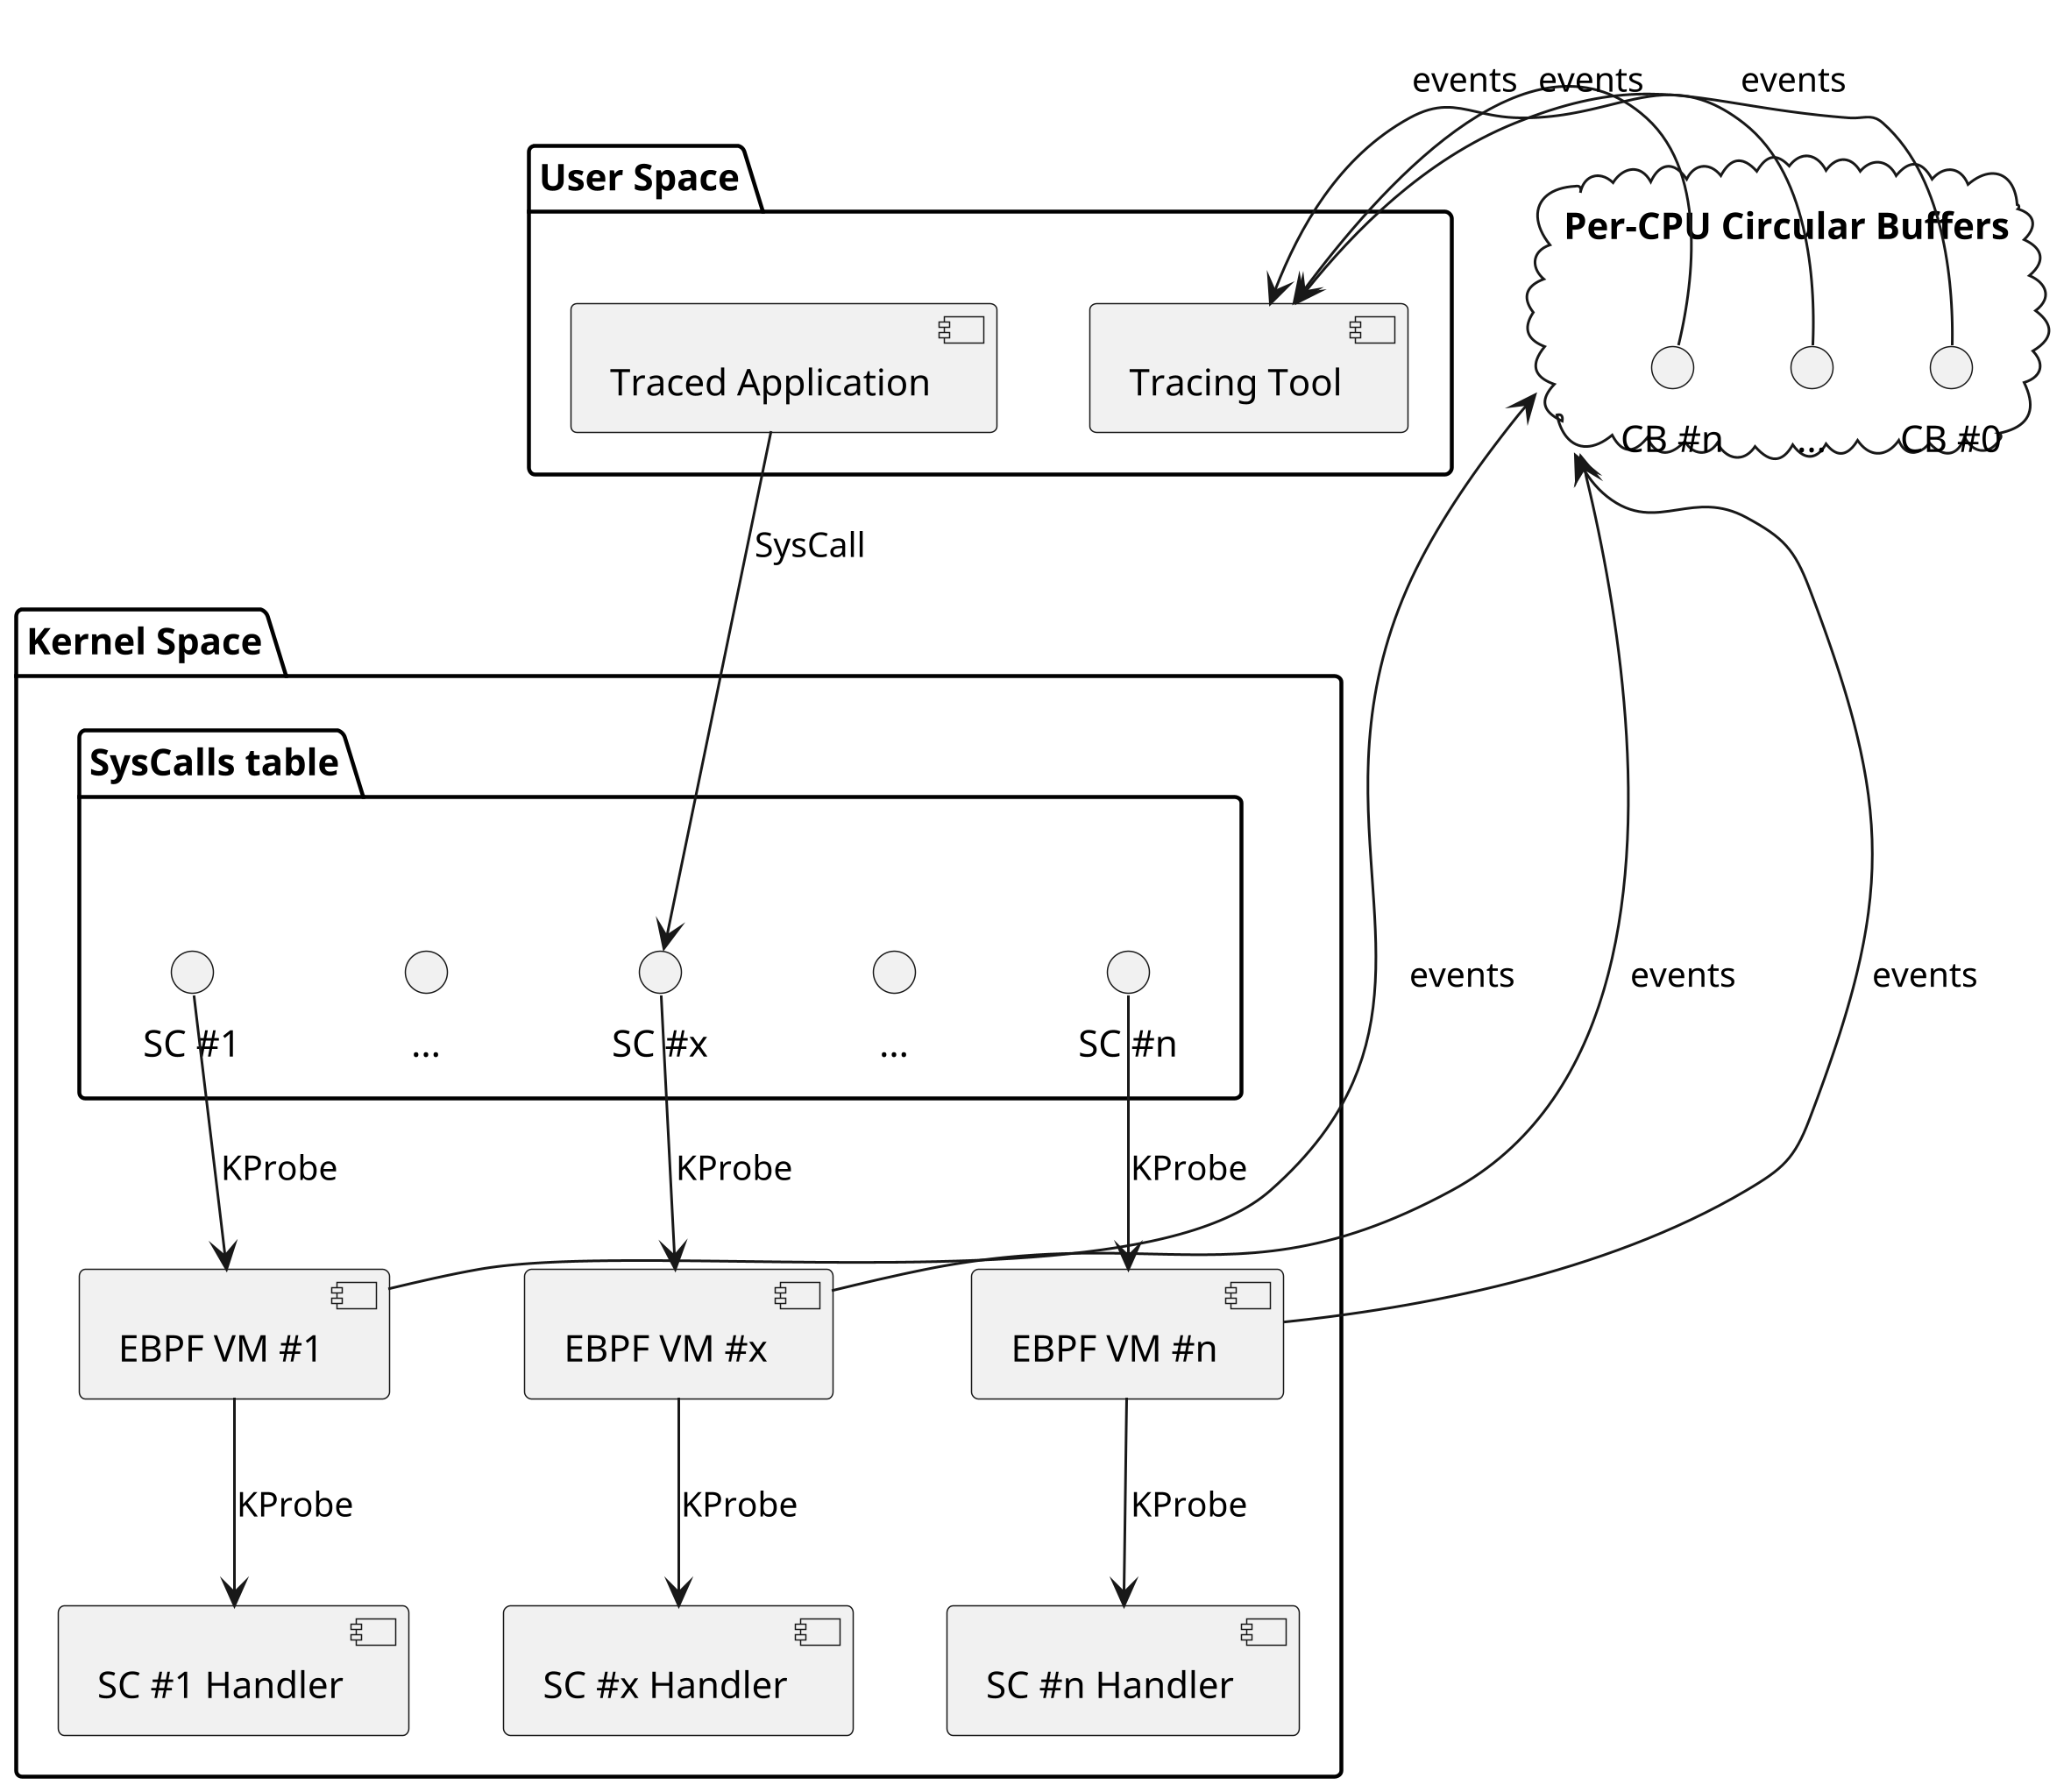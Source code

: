 @startuml
skinparam componentStyle uml2
scale 3.0
package "User Space" {
[Traced Application] as TA
[Tracing Tool] as TT
}
cloud "Per-CPU Circular Buffers" as CB {
() "CB #0" as CB1
CB1 -left-> TT : events

() "..." as CBx
CBx -left-> TT : events

() "CB #n" as CBn
CBn -left-> TT : events
}

package "Kernel Space" {
folder "SysCalls table" {
() "SC #1" as SC1
() "..." as SC2
() "SC #x" as SCx
() "..." as SC4
() "SC #n" as SCn
TA -down-> SCx : SysCall
}
'1
[EBPF VM #1] as VM1
SC1 -down-> VM1 : KProbe
VM1 -up->    CB : events

[SC #1 Handler] as SCH1
VM1 -down-> SCH1 : KProbe
'x
[EBPF VM #x] as VMx
SCx -down-> VMx : KProbe
VMx -up->    CB : events

[SC #x Handler] as SCHx
VMx -down-> SCHx : KProbe
'n
[EBPF VM #n] as VMn
SCn -down-> VMn : KProbe
VMn -up->    CB : events

[SC #n Handler] as SCHn
VMn -down-> SCHn : KProbe
}
@enduml
